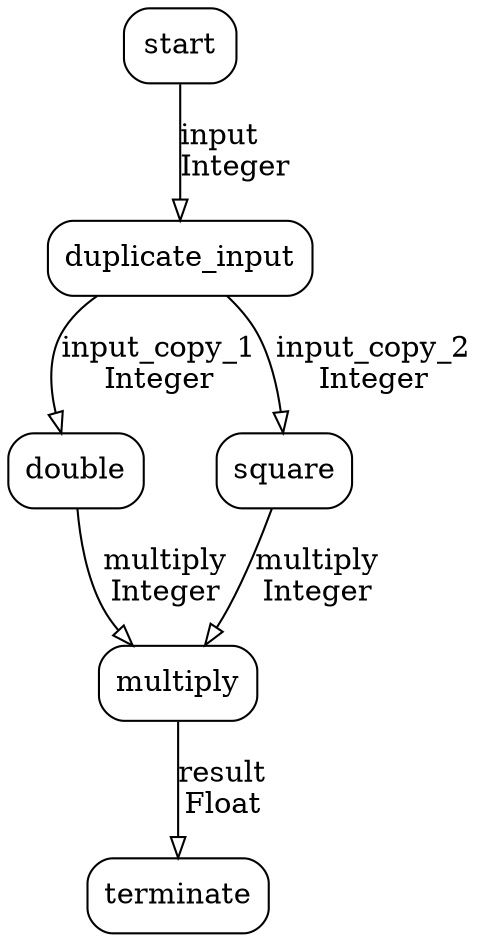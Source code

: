 digraph {
    0 [ label = "start" shape = "box" style = "rounded"]
    1 [ label = "duplicate_input" shape = "box" style = "rounded"]
    2 [ label = "double" shape = "box" style = "rounded"]
    3 [ label = "square" shape = "box" style = "rounded"]
    4 [ label = "multiply" shape = "box" style = "rounded"]
    5 [ label = "terminate" shape = "box" style = "rounded"]
    0 -> 1 [ label = "input\lInteger" arrowhead = "onormal"]
    1 -> 2 [ label = "input_copy_1\lInteger" arrowhead = "onormal"]
    1 -> 3 [ label = "input_copy_2\lInteger" arrowhead = "onormal"]
    2 -> 4 [ label = "multiply\lInteger" arrowhead = "onormal"]
    3 -> 4 [ label = "multiply\lInteger" arrowhead = "onormal"]
    4 -> 5 [ label = "result\lFloat" arrowhead = "onormal"]
}
